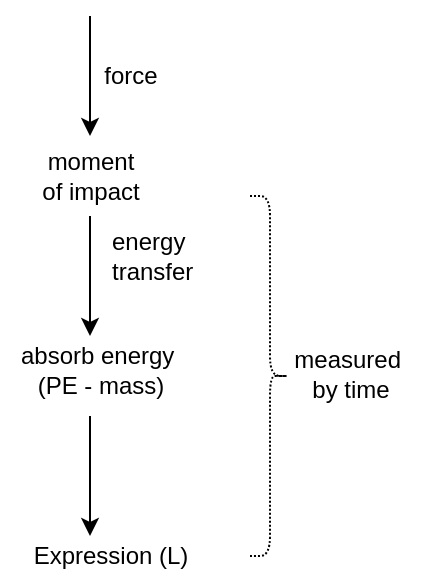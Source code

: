 <mxfile version="19.0.3" type="device"><diagram id="NGFbxZe71K9t1_oL95Xb" name="Page-1"><mxGraphModel dx="1102" dy="880" grid="1" gridSize="10" guides="1" tooltips="1" connect="1" arrows="1" fold="1" page="1" pageScale="1" pageWidth="827" pageHeight="1169" math="0" shadow="0"><root><mxCell id="0"/><mxCell id="1" parent="0"/><mxCell id="Q0ozL-eBxfqhMJXQTcBm-1" value="" style="endArrow=classic;html=1;rounded=0;" edge="1" parent="1"><mxGeometry width="50" height="50" relative="1" as="geometry"><mxPoint x="115" y="90" as="sourcePoint"/><mxPoint x="115" y="150" as="targetPoint"/></mxGeometry></mxCell><mxCell id="Q0ozL-eBxfqhMJXQTcBm-2" value="force" style="text;html=1;align=center;verticalAlign=middle;resizable=0;points=[];autosize=1;strokeColor=none;fillColor=none;" vertex="1" parent="1"><mxGeometry x="115" y="110" width="40" height="20" as="geometry"/></mxCell><mxCell id="Q0ozL-eBxfqhMJXQTcBm-3" value="moment&lt;br&gt;of impact" style="text;html=1;align=center;verticalAlign=middle;resizable=0;points=[];autosize=1;strokeColor=none;fillColor=none;" vertex="1" parent="1"><mxGeometry x="85" y="155" width="60" height="30" as="geometry"/></mxCell><mxCell id="Q0ozL-eBxfqhMJXQTcBm-4" value="" style="endArrow=classic;html=1;rounded=0;" edge="1" parent="1"><mxGeometry width="50" height="50" relative="1" as="geometry"><mxPoint x="115" y="190" as="sourcePoint"/><mxPoint x="115" y="250" as="targetPoint"/></mxGeometry></mxCell><mxCell id="Q0ozL-eBxfqhMJXQTcBm-5" value="energy&lt;br&gt;transfer" style="text;html=1;align=left;verticalAlign=middle;resizable=0;points=[];autosize=1;strokeColor=none;fillColor=none;" vertex="1" parent="1"><mxGeometry x="124" y="195" width="60" height="30" as="geometry"/></mxCell><mxCell id="Q0ozL-eBxfqhMJXQTcBm-6" value="absorb energy&amp;nbsp;&lt;br&gt;(PE - mass)" style="text;html=1;align=center;verticalAlign=middle;resizable=0;points=[];autosize=1;strokeColor=none;fillColor=none;" vertex="1" parent="1"><mxGeometry x="70" y="252" width="100" height="30" as="geometry"/></mxCell><mxCell id="Q0ozL-eBxfqhMJXQTcBm-7" value="" style="endArrow=classic;html=1;rounded=0;" edge="1" parent="1"><mxGeometry width="50" height="50" relative="1" as="geometry"><mxPoint x="115" y="290" as="sourcePoint"/><mxPoint x="115" y="350" as="targetPoint"/></mxGeometry></mxCell><mxCell id="Q0ozL-eBxfqhMJXQTcBm-8" value="Expression (L)" style="text;html=1;align=center;verticalAlign=middle;resizable=0;points=[];autosize=1;strokeColor=none;fillColor=none;" vertex="1" parent="1"><mxGeometry x="80" y="350" width="90" height="20" as="geometry"/></mxCell><mxCell id="Q0ozL-eBxfqhMJXQTcBm-10" value="" style="shape=curlyBracket;whiteSpace=wrap;html=1;rounded=1;flipH=1;dashed=1;dashPattern=1 1;" vertex="1" parent="1"><mxGeometry x="195" y="180" width="20" height="180" as="geometry"/></mxCell><mxCell id="Q0ozL-eBxfqhMJXQTcBm-11" value="measured&amp;nbsp;&lt;br&gt;by&amp;nbsp;time" style="text;html=1;align=center;verticalAlign=middle;resizable=0;points=[];autosize=1;strokeColor=none;fillColor=none;" vertex="1" parent="1"><mxGeometry x="210" y="254" width="70" height="30" as="geometry"/></mxCell></root></mxGraphModel></diagram></mxfile>